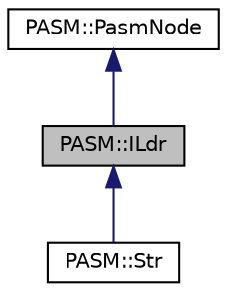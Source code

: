 digraph "PASM::ILdr"
{
  edge [fontname="Helvetica",fontsize="10",labelfontname="Helvetica",labelfontsize="10"];
  node [fontname="Helvetica",fontsize="10",shape=record];
  Node0 [label="PASM::ILdr",height=0.2,width=0.4,color="black", fillcolor="grey75", style="filled", fontcolor="black"];
  Node1 -> Node0 [dir="back",color="midnightblue",fontsize="10",style="solid"];
  Node1 [label="PASM::PasmNode",height=0.2,width=0.4,color="black", fillcolor="white", style="filled",URL="$classPASM_1_1PasmNode.html"];
  Node0 -> Node2 [dir="back",color="midnightblue",fontsize="10",style="solid"];
  Node2 [label="PASM::Str",height=0.2,width=0.4,color="black", fillcolor="white", style="filled",URL="$classPASM_1_1Str.html"];
}
